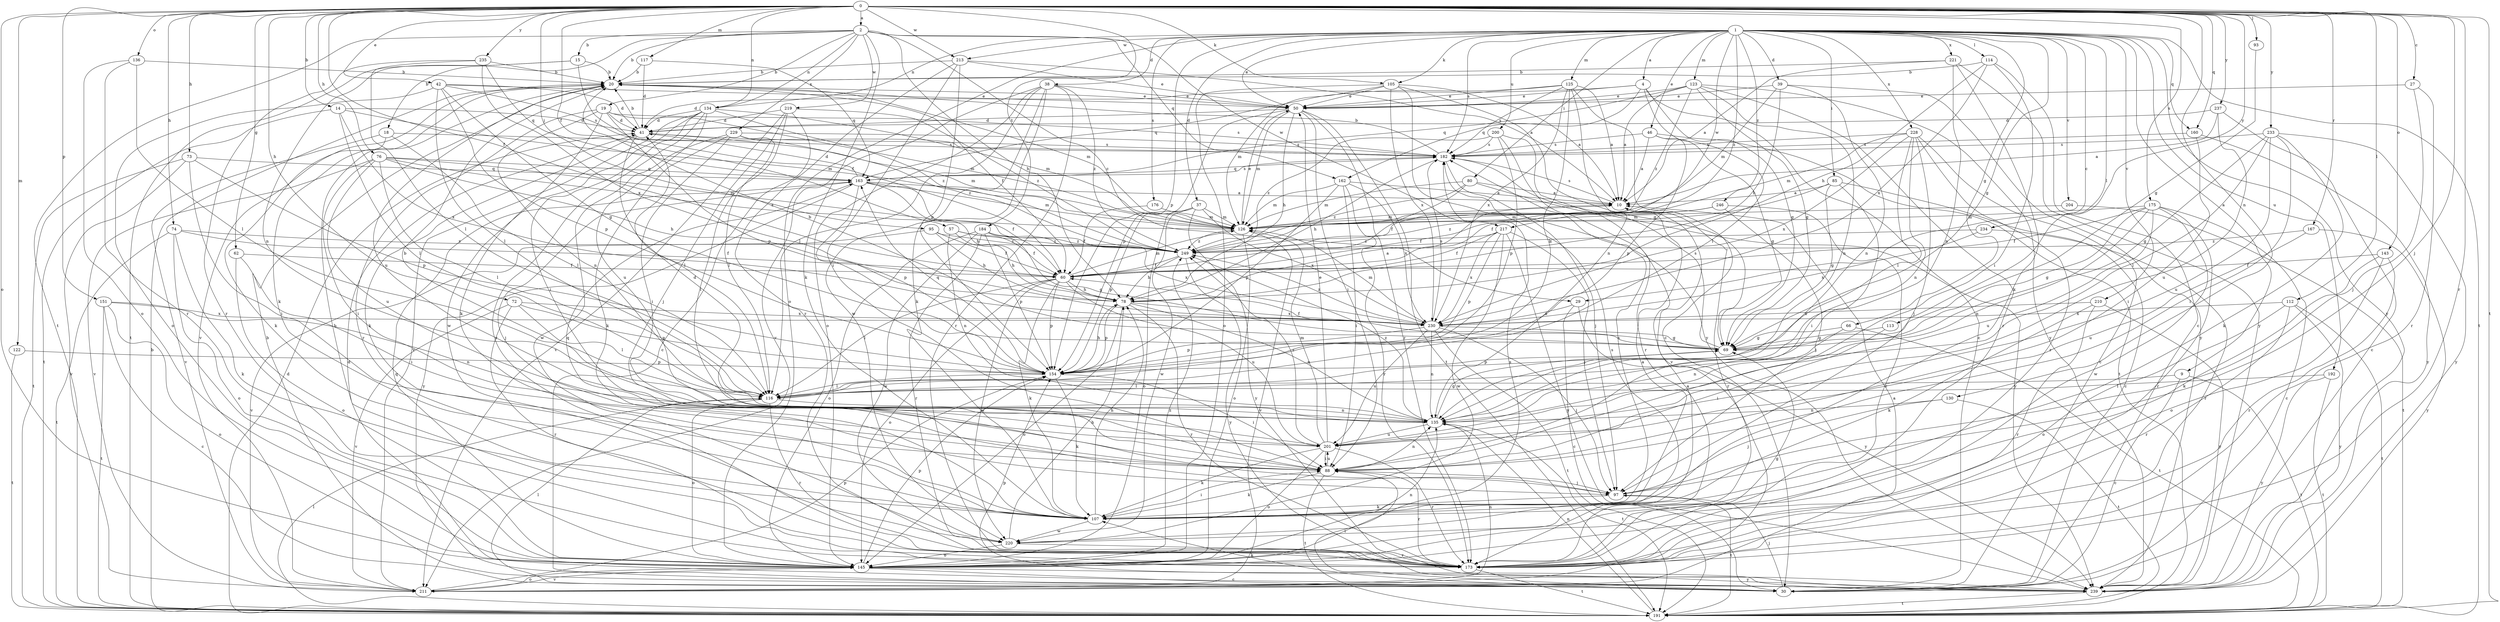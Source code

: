strict digraph  {
0;
1;
2;
4;
9;
10;
14;
15;
18;
19;
20;
27;
29;
30;
37;
38;
39;
41;
42;
46;
50;
57;
60;
62;
66;
69;
72;
73;
74;
76;
78;
80;
85;
88;
93;
95;
97;
105;
107;
112;
113;
114;
116;
117;
122;
123;
125;
126;
130;
134;
135;
136;
143;
145;
151;
154;
160;
162;
163;
167;
173;
175;
176;
182;
184;
191;
192;
200;
201;
204;
210;
211;
213;
217;
219;
220;
221;
228;
229;
230;
233;
234;
235;
237;
239;
246;
249;
0 -> 2  [label=a];
0 -> 14  [label=b];
0 -> 27  [label=c];
0 -> 42  [label=e];
0 -> 57  [label=f];
0 -> 60  [label=f];
0 -> 62  [label=g];
0 -> 72  [label=h];
0 -> 73  [label=h];
0 -> 74  [label=h];
0 -> 76  [label=h];
0 -> 93  [label=j];
0 -> 95  [label=j];
0 -> 97  [label=j];
0 -> 105  [label=k];
0 -> 112  [label=l];
0 -> 117  [label=m];
0 -> 122  [label=m];
0 -> 130  [label=n];
0 -> 134  [label=n];
0 -> 136  [label=o];
0 -> 143  [label=o];
0 -> 145  [label=o];
0 -> 151  [label=p];
0 -> 160  [label=q];
0 -> 167  [label=r];
0 -> 173  [label=r];
0 -> 175  [label=s];
0 -> 184  [label=t];
0 -> 191  [label=t];
0 -> 213  [label=w];
0 -> 233  [label=y];
0 -> 234  [label=y];
0 -> 235  [label=y];
0 -> 237  [label=y];
1 -> 4  [label=a];
1 -> 9  [label=a];
1 -> 29  [label=c];
1 -> 37  [label=d];
1 -> 38  [label=d];
1 -> 39  [label=d];
1 -> 46  [label=e];
1 -> 50  [label=e];
1 -> 66  [label=g];
1 -> 69  [label=g];
1 -> 80  [label=i];
1 -> 85  [label=i];
1 -> 105  [label=k];
1 -> 113  [label=l];
1 -> 114  [label=l];
1 -> 123  [label=m];
1 -> 125  [label=m];
1 -> 134  [label=n];
1 -> 145  [label=o];
1 -> 154  [label=p];
1 -> 160  [label=q];
1 -> 176  [label=s];
1 -> 182  [label=s];
1 -> 191  [label=t];
1 -> 192  [label=u];
1 -> 200  [label=u];
1 -> 204  [label=v];
1 -> 210  [label=v];
1 -> 213  [label=w];
1 -> 217  [label=w];
1 -> 221  [label=x];
1 -> 228  [label=x];
1 -> 239  [label=y];
1 -> 246  [label=z];
1 -> 249  [label=z];
2 -> 15  [label=b];
2 -> 18  [label=b];
2 -> 19  [label=b];
2 -> 20  [label=b];
2 -> 29  [label=c];
2 -> 78  [label=h];
2 -> 107  [label=k];
2 -> 134  [label=n];
2 -> 162  [label=q];
2 -> 191  [label=t];
2 -> 217  [label=w];
2 -> 219  [label=w];
2 -> 229  [label=x];
4 -> 30  [label=c];
4 -> 41  [label=d];
4 -> 50  [label=e];
4 -> 69  [label=g];
4 -> 116  [label=l];
4 -> 162  [label=q];
9 -> 30  [label=c];
9 -> 116  [label=l];
9 -> 191  [label=t];
10 -> 126  [label=m];
10 -> 173  [label=r];
10 -> 182  [label=s];
14 -> 41  [label=d];
14 -> 116  [label=l];
14 -> 126  [label=m];
14 -> 191  [label=t];
14 -> 230  [label=x];
15 -> 20  [label=b];
15 -> 60  [label=f];
15 -> 135  [label=n];
15 -> 191  [label=t];
18 -> 107  [label=k];
18 -> 116  [label=l];
18 -> 182  [label=s];
18 -> 211  [label=v];
19 -> 41  [label=d];
19 -> 107  [label=k];
19 -> 126  [label=m];
19 -> 135  [label=n];
19 -> 154  [label=p];
19 -> 173  [label=r];
19 -> 182  [label=s];
20 -> 50  [label=e];
20 -> 60  [label=f];
20 -> 107  [label=k];
20 -> 126  [label=m];
20 -> 201  [label=u];
20 -> 211  [label=v];
27 -> 50  [label=e];
27 -> 97  [label=j];
27 -> 173  [label=r];
29 -> 30  [label=c];
29 -> 230  [label=x];
29 -> 239  [label=y];
30 -> 88  [label=i];
30 -> 97  [label=j];
30 -> 107  [label=k];
30 -> 116  [label=l];
37 -> 126  [label=m];
37 -> 145  [label=o];
37 -> 154  [label=p];
37 -> 220  [label=w];
37 -> 230  [label=x];
37 -> 239  [label=y];
38 -> 50  [label=e];
38 -> 107  [label=k];
38 -> 116  [label=l];
38 -> 145  [label=o];
38 -> 173  [label=r];
38 -> 211  [label=v];
38 -> 220  [label=w];
38 -> 249  [label=z];
39 -> 50  [label=e];
39 -> 78  [label=h];
39 -> 126  [label=m];
39 -> 135  [label=n];
39 -> 239  [label=y];
41 -> 20  [label=b];
41 -> 107  [label=k];
41 -> 116  [label=l];
41 -> 126  [label=m];
41 -> 182  [label=s];
42 -> 41  [label=d];
42 -> 50  [label=e];
42 -> 69  [label=g];
42 -> 116  [label=l];
42 -> 145  [label=o];
42 -> 154  [label=p];
42 -> 182  [label=s];
46 -> 10  [label=a];
46 -> 69  [label=g];
46 -> 154  [label=p];
46 -> 182  [label=s];
46 -> 191  [label=t];
50 -> 41  [label=d];
50 -> 78  [label=h];
50 -> 88  [label=i];
50 -> 126  [label=m];
50 -> 154  [label=p];
50 -> 173  [label=r];
50 -> 191  [label=t];
57 -> 60  [label=f];
57 -> 78  [label=h];
57 -> 135  [label=n];
57 -> 249  [label=z];
60 -> 78  [label=h];
60 -> 107  [label=k];
60 -> 116  [label=l];
60 -> 126  [label=m];
60 -> 145  [label=o];
60 -> 154  [label=p];
60 -> 201  [label=u];
60 -> 220  [label=w];
62 -> 60  [label=f];
62 -> 88  [label=i];
62 -> 145  [label=o];
66 -> 69  [label=g];
66 -> 135  [label=n];
66 -> 191  [label=t];
69 -> 20  [label=b];
69 -> 60  [label=f];
69 -> 154  [label=p];
69 -> 182  [label=s];
72 -> 116  [label=l];
72 -> 154  [label=p];
72 -> 173  [label=r];
72 -> 211  [label=v];
72 -> 230  [label=x];
73 -> 88  [label=i];
73 -> 154  [label=p];
73 -> 163  [label=q];
73 -> 191  [label=t];
73 -> 211  [label=v];
74 -> 60  [label=f];
74 -> 107  [label=k];
74 -> 145  [label=o];
74 -> 191  [label=t];
74 -> 249  [label=z];
76 -> 78  [label=h];
76 -> 88  [label=i];
76 -> 116  [label=l];
76 -> 126  [label=m];
76 -> 163  [label=q];
76 -> 201  [label=u];
76 -> 211  [label=v];
76 -> 249  [label=z];
78 -> 10  [label=a];
78 -> 135  [label=n];
78 -> 145  [label=o];
78 -> 154  [label=p];
78 -> 173  [label=r];
78 -> 230  [label=x];
80 -> 10  [label=a];
80 -> 60  [label=f];
80 -> 126  [label=m];
80 -> 239  [label=y];
80 -> 249  [label=z];
85 -> 10  [label=a];
85 -> 30  [label=c];
85 -> 60  [label=f];
85 -> 69  [label=g];
85 -> 88  [label=i];
88 -> 97  [label=j];
88 -> 107  [label=k];
88 -> 135  [label=n];
88 -> 173  [label=r];
88 -> 191  [label=t];
88 -> 201  [label=u];
93 -> 69  [label=g];
95 -> 60  [label=f];
95 -> 78  [label=h];
95 -> 211  [label=v];
95 -> 249  [label=z];
97 -> 107  [label=k];
97 -> 163  [label=q];
97 -> 191  [label=t];
105 -> 10  [label=a];
105 -> 50  [label=e];
105 -> 69  [label=g];
105 -> 126  [label=m];
105 -> 145  [label=o];
105 -> 230  [label=x];
105 -> 239  [label=y];
107 -> 10  [label=a];
107 -> 78  [label=h];
107 -> 88  [label=i];
107 -> 182  [label=s];
107 -> 220  [label=w];
112 -> 145  [label=o];
112 -> 173  [label=r];
112 -> 191  [label=t];
112 -> 230  [label=x];
112 -> 239  [label=y];
113 -> 69  [label=g];
113 -> 88  [label=i];
114 -> 20  [label=b];
114 -> 30  [label=c];
114 -> 78  [label=h];
114 -> 88  [label=i];
114 -> 230  [label=x];
116 -> 135  [label=n];
116 -> 145  [label=o];
116 -> 173  [label=r];
117 -> 20  [label=b];
117 -> 41  [label=d];
117 -> 163  [label=q];
122 -> 154  [label=p];
122 -> 191  [label=t];
123 -> 10  [label=a];
123 -> 50  [label=e];
123 -> 69  [label=g];
123 -> 135  [label=n];
123 -> 163  [label=q];
123 -> 173  [label=r];
123 -> 239  [label=y];
123 -> 249  [label=z];
125 -> 10  [label=a];
125 -> 30  [label=c];
125 -> 50  [label=e];
125 -> 116  [label=l];
125 -> 135  [label=n];
125 -> 163  [label=q];
125 -> 182  [label=s];
125 -> 230  [label=x];
126 -> 50  [label=e];
126 -> 145  [label=o];
126 -> 211  [label=v];
126 -> 249  [label=z];
130 -> 97  [label=j];
130 -> 135  [label=n];
130 -> 191  [label=t];
134 -> 41  [label=d];
134 -> 88  [label=i];
134 -> 126  [label=m];
134 -> 173  [label=r];
134 -> 201  [label=u];
134 -> 211  [label=v];
134 -> 220  [label=w];
134 -> 249  [label=z];
135 -> 20  [label=b];
135 -> 41  [label=d];
135 -> 69  [label=g];
135 -> 191  [label=t];
135 -> 201  [label=u];
135 -> 249  [label=z];
136 -> 20  [label=b];
136 -> 116  [label=l];
136 -> 145  [label=o];
136 -> 173  [label=r];
143 -> 60  [label=f];
143 -> 107  [label=k];
143 -> 145  [label=o];
143 -> 173  [label=r];
145 -> 10  [label=a];
145 -> 30  [label=c];
145 -> 135  [label=n];
145 -> 154  [label=p];
145 -> 163  [label=q];
145 -> 182  [label=s];
145 -> 211  [label=v];
145 -> 239  [label=y];
145 -> 249  [label=z];
151 -> 30  [label=c];
151 -> 135  [label=n];
151 -> 145  [label=o];
151 -> 191  [label=t];
151 -> 230  [label=x];
154 -> 78  [label=h];
154 -> 88  [label=i];
154 -> 107  [label=k];
154 -> 116  [label=l];
154 -> 163  [label=q];
160 -> 88  [label=i];
160 -> 182  [label=s];
160 -> 239  [label=y];
162 -> 10  [label=a];
162 -> 88  [label=i];
162 -> 126  [label=m];
162 -> 154  [label=p];
162 -> 173  [label=r];
162 -> 230  [label=x];
163 -> 10  [label=a];
163 -> 41  [label=d];
163 -> 60  [label=f];
163 -> 78  [label=h];
163 -> 97  [label=j];
163 -> 126  [label=m];
163 -> 154  [label=p];
163 -> 182  [label=s];
163 -> 239  [label=y];
167 -> 201  [label=u];
167 -> 239  [label=y];
167 -> 249  [label=z];
173 -> 20  [label=b];
173 -> 69  [label=g];
173 -> 191  [label=t];
175 -> 30  [label=c];
175 -> 60  [label=f];
175 -> 69  [label=g];
175 -> 126  [label=m];
175 -> 135  [label=n];
175 -> 173  [label=r];
175 -> 201  [label=u];
175 -> 220  [label=w];
176 -> 60  [label=f];
176 -> 126  [label=m];
182 -> 20  [label=b];
182 -> 78  [label=h];
182 -> 97  [label=j];
182 -> 163  [label=q];
184 -> 69  [label=g];
184 -> 145  [label=o];
184 -> 154  [label=p];
184 -> 173  [label=r];
184 -> 220  [label=w];
184 -> 230  [label=x];
184 -> 249  [label=z];
191 -> 20  [label=b];
191 -> 41  [label=d];
191 -> 116  [label=l];
191 -> 135  [label=n];
192 -> 116  [label=l];
192 -> 191  [label=t];
192 -> 239  [label=y];
200 -> 154  [label=p];
200 -> 173  [label=r];
200 -> 182  [label=s];
200 -> 211  [label=v];
200 -> 249  [label=z];
201 -> 50  [label=e];
201 -> 88  [label=i];
201 -> 107  [label=k];
201 -> 126  [label=m];
201 -> 145  [label=o];
201 -> 173  [label=r];
201 -> 249  [label=z];
204 -> 126  [label=m];
204 -> 191  [label=t];
210 -> 107  [label=k];
210 -> 173  [label=r];
210 -> 230  [label=x];
210 -> 239  [label=y];
211 -> 10  [label=a];
211 -> 135  [label=n];
211 -> 145  [label=o];
211 -> 154  [label=p];
213 -> 10  [label=a];
213 -> 20  [label=b];
213 -> 50  [label=e];
213 -> 88  [label=i];
213 -> 154  [label=p];
213 -> 173  [label=r];
217 -> 60  [label=f];
217 -> 97  [label=j];
217 -> 154  [label=p];
217 -> 220  [label=w];
217 -> 230  [label=x];
217 -> 239  [label=y];
217 -> 249  [label=z];
219 -> 30  [label=c];
219 -> 41  [label=d];
219 -> 88  [label=i];
219 -> 97  [label=j];
219 -> 211  [label=v];
219 -> 249  [label=z];
220 -> 78  [label=h];
220 -> 145  [label=o];
220 -> 173  [label=r];
220 -> 182  [label=s];
221 -> 10  [label=a];
221 -> 20  [label=b];
221 -> 107  [label=k];
221 -> 135  [label=n];
221 -> 239  [label=y];
228 -> 30  [label=c];
228 -> 97  [label=j];
228 -> 116  [label=l];
228 -> 126  [label=m];
228 -> 135  [label=n];
228 -> 173  [label=r];
228 -> 182  [label=s];
228 -> 230  [label=x];
229 -> 88  [label=i];
229 -> 107  [label=k];
229 -> 116  [label=l];
229 -> 182  [label=s];
229 -> 220  [label=w];
229 -> 249  [label=z];
230 -> 69  [label=g];
230 -> 97  [label=j];
230 -> 126  [label=m];
230 -> 135  [label=n];
230 -> 154  [label=p];
230 -> 182  [label=s];
230 -> 191  [label=t];
230 -> 201  [label=u];
230 -> 249  [label=z];
233 -> 69  [label=g];
233 -> 88  [label=i];
233 -> 107  [label=k];
233 -> 116  [label=l];
233 -> 182  [label=s];
233 -> 201  [label=u];
233 -> 239  [label=y];
234 -> 173  [label=r];
234 -> 230  [label=x];
234 -> 249  [label=z];
235 -> 20  [label=b];
235 -> 116  [label=l];
235 -> 163  [label=q];
235 -> 173  [label=r];
235 -> 230  [label=x];
237 -> 10  [label=a];
237 -> 30  [label=c];
237 -> 41  [label=d];
237 -> 201  [label=u];
239 -> 20  [label=b];
239 -> 41  [label=d];
239 -> 154  [label=p];
239 -> 191  [label=t];
246 -> 60  [label=f];
246 -> 97  [label=j];
246 -> 126  [label=m];
246 -> 173  [label=r];
246 -> 249  [label=z];
249 -> 60  [label=f];
249 -> 78  [label=h];
249 -> 239  [label=y];
}
